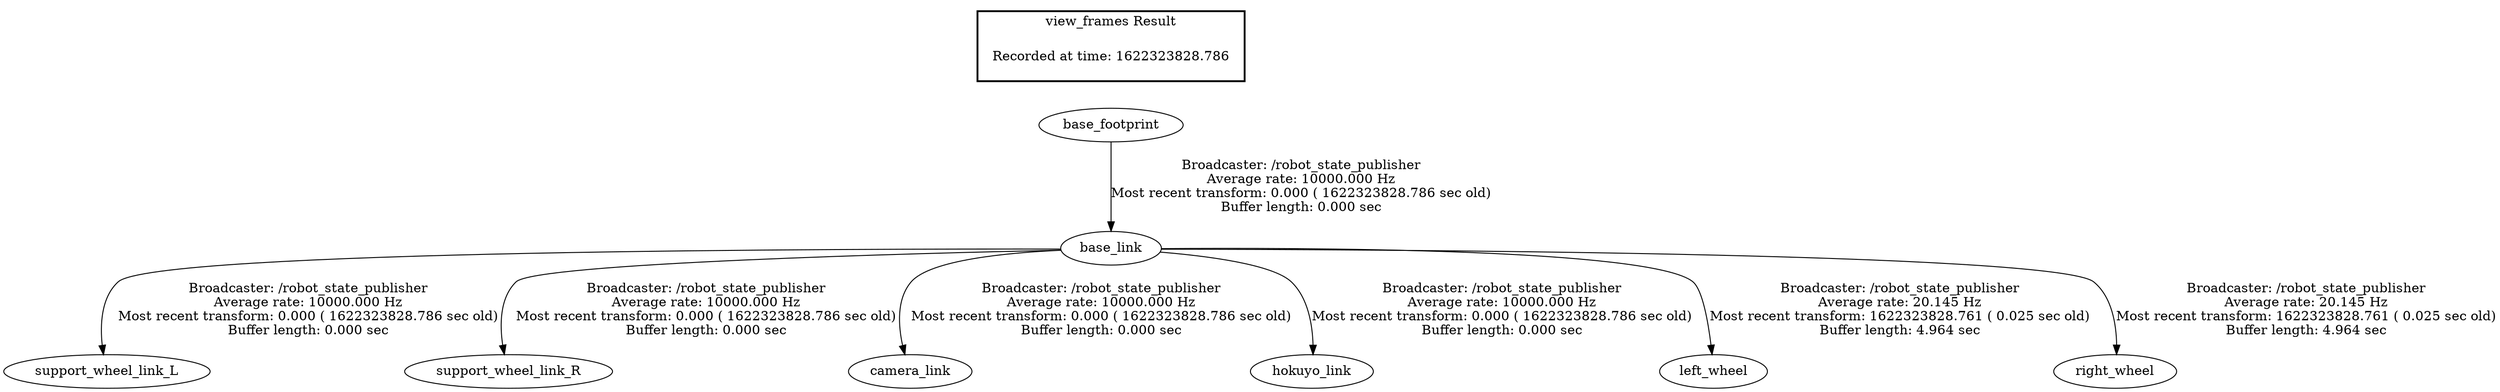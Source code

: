 digraph G {
"base_footprint" -> "base_link"[label="Broadcaster: /robot_state_publisher\nAverage rate: 10000.000 Hz\nMost recent transform: 0.000 ( 1622323828.786 sec old)\nBuffer length: 0.000 sec\n"];
"base_link" -> "support_wheel_link_L"[label="Broadcaster: /robot_state_publisher\nAverage rate: 10000.000 Hz\nMost recent transform: 0.000 ( 1622323828.786 sec old)\nBuffer length: 0.000 sec\n"];
"base_link" -> "support_wheel_link_R"[label="Broadcaster: /robot_state_publisher\nAverage rate: 10000.000 Hz\nMost recent transform: 0.000 ( 1622323828.786 sec old)\nBuffer length: 0.000 sec\n"];
"base_link" -> "camera_link"[label="Broadcaster: /robot_state_publisher\nAverage rate: 10000.000 Hz\nMost recent transform: 0.000 ( 1622323828.786 sec old)\nBuffer length: 0.000 sec\n"];
"base_link" -> "hokuyo_link"[label="Broadcaster: /robot_state_publisher\nAverage rate: 10000.000 Hz\nMost recent transform: 0.000 ( 1622323828.786 sec old)\nBuffer length: 0.000 sec\n"];
"base_link" -> "left_wheel"[label="Broadcaster: /robot_state_publisher\nAverage rate: 20.145 Hz\nMost recent transform: 1622323828.761 ( 0.025 sec old)\nBuffer length: 4.964 sec\n"];
"base_link" -> "right_wheel"[label="Broadcaster: /robot_state_publisher\nAverage rate: 20.145 Hz\nMost recent transform: 1622323828.761 ( 0.025 sec old)\nBuffer length: 4.964 sec\n"];
edge [style=invis];
 subgraph cluster_legend { style=bold; color=black; label ="view_frames Result";
"Recorded at time: 1622323828.786"[ shape=plaintext ] ;
 }->"base_footprint";
}